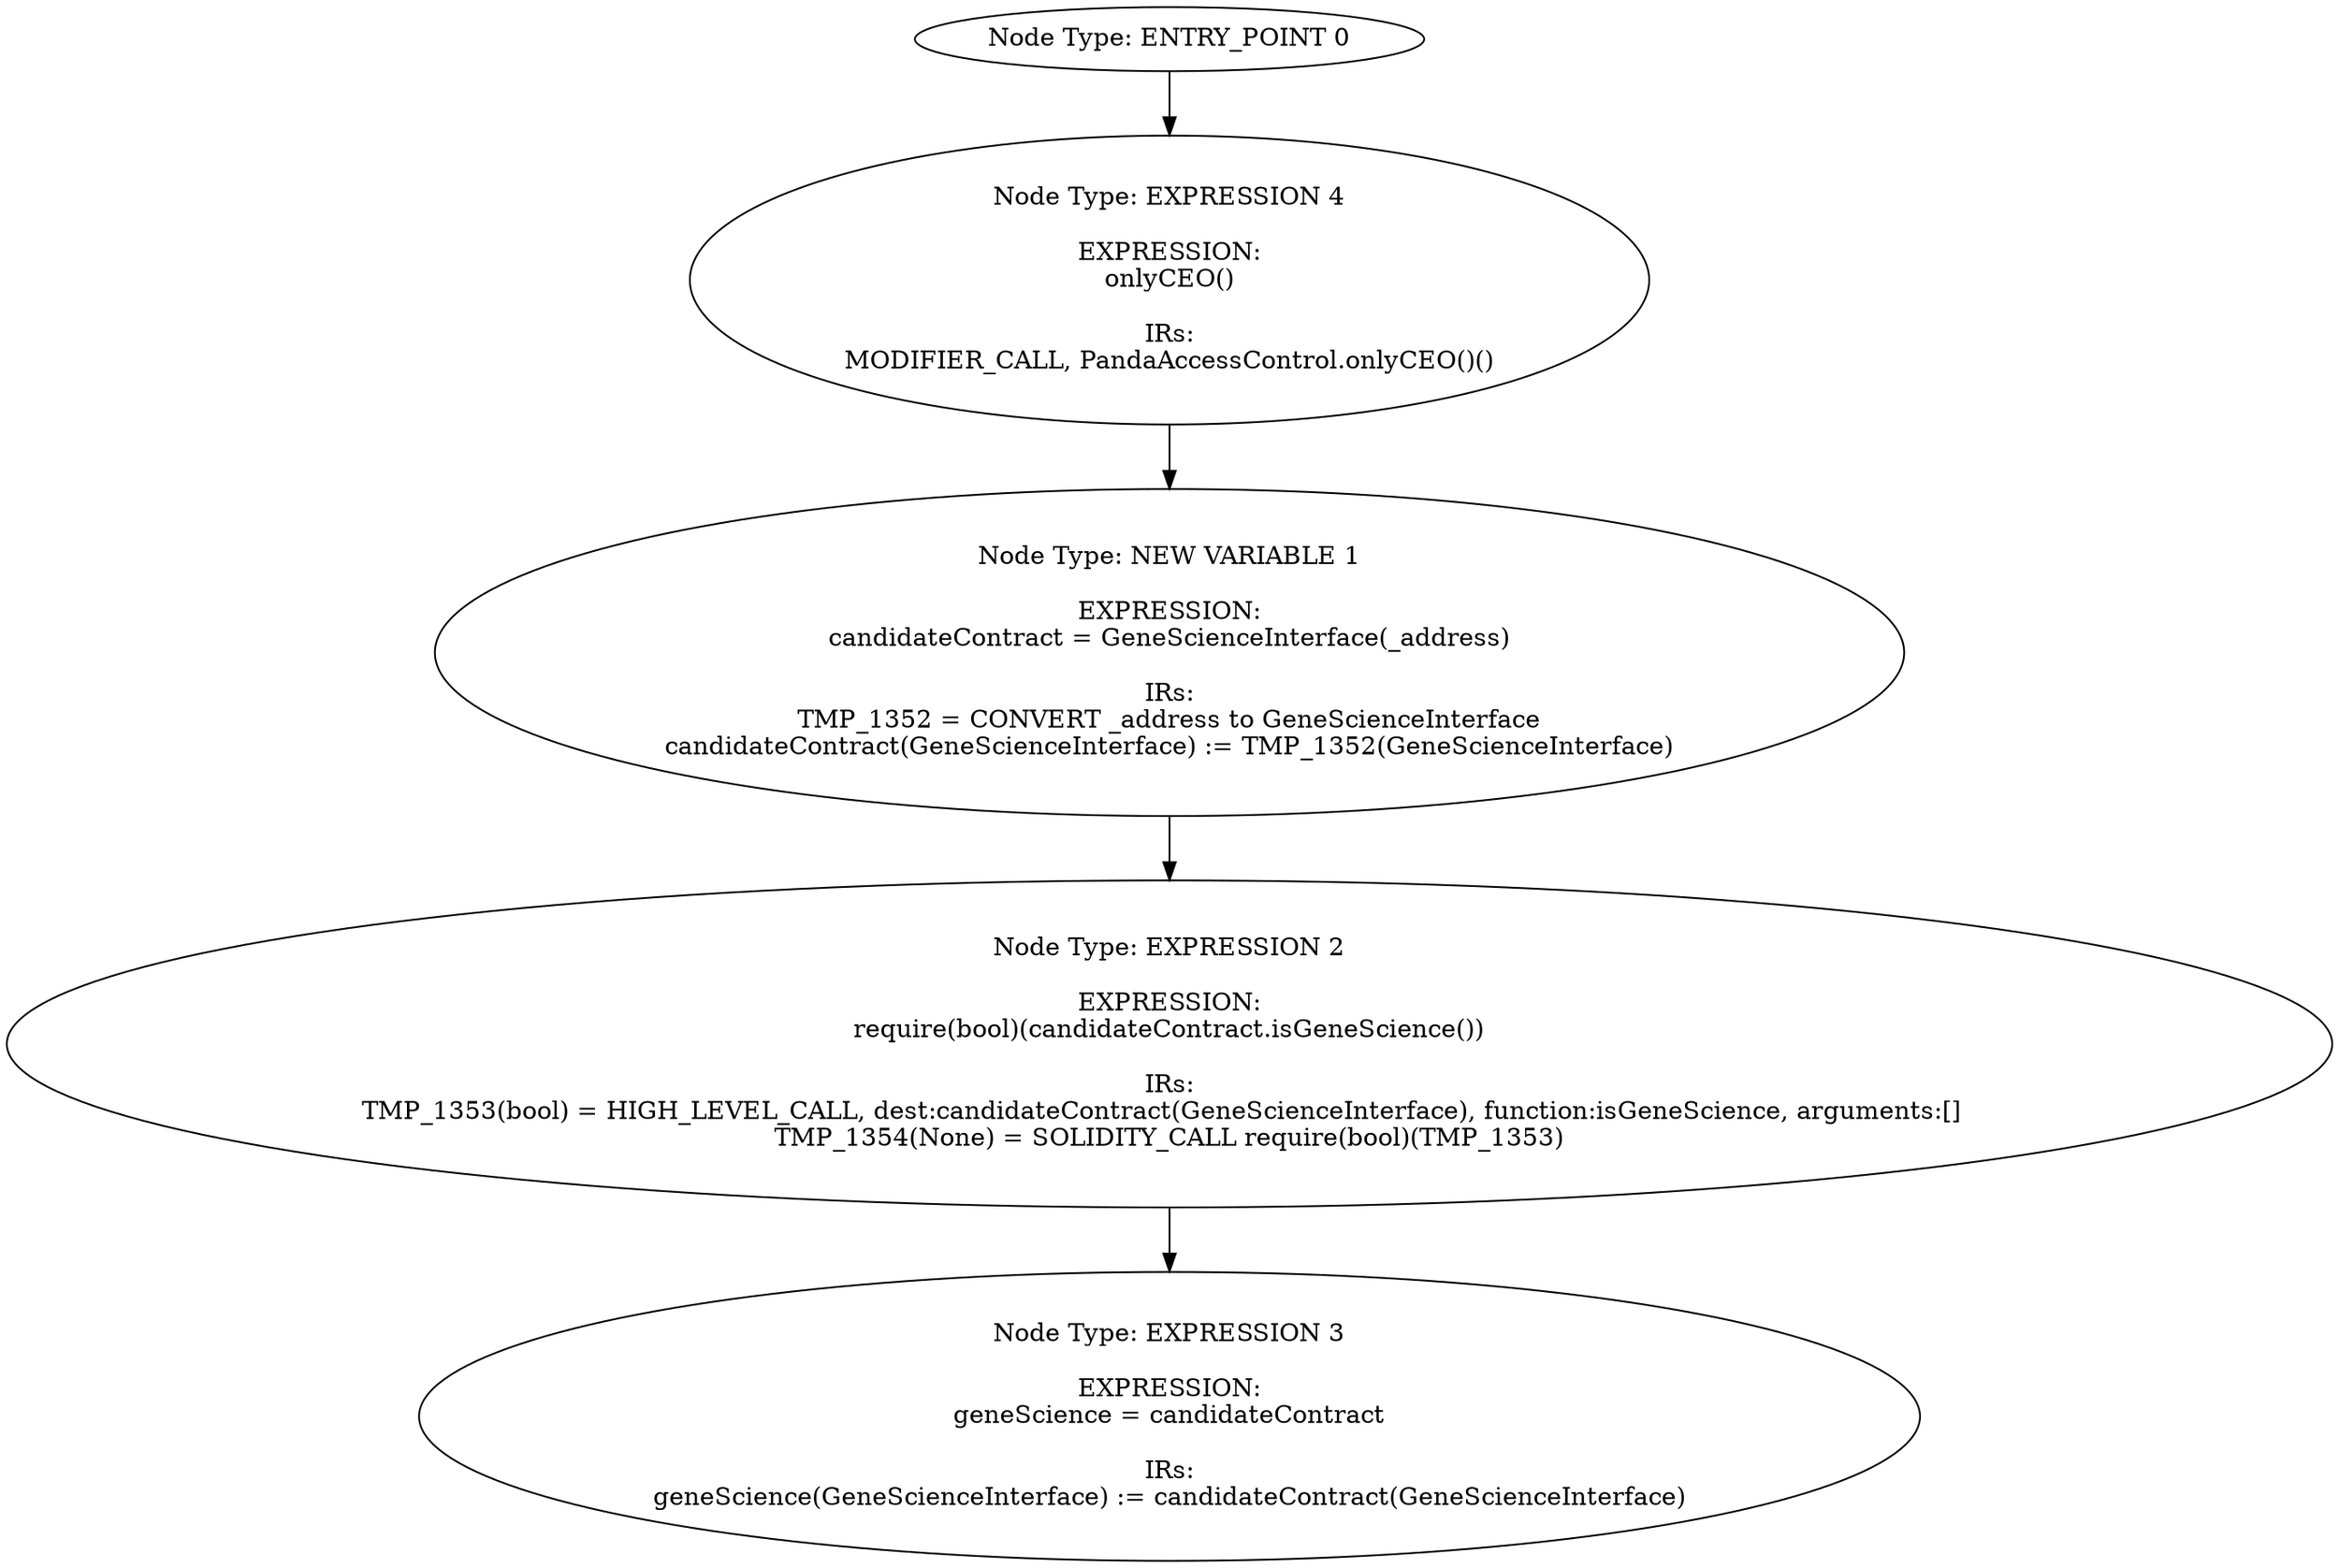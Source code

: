 digraph{
0[label="Node Type: ENTRY_POINT 0
"];
0->4;
1[label="Node Type: NEW VARIABLE 1

EXPRESSION:
candidateContract = GeneScienceInterface(_address)

IRs:
TMP_1352 = CONVERT _address to GeneScienceInterface
candidateContract(GeneScienceInterface) := TMP_1352(GeneScienceInterface)"];
1->2;
2[label="Node Type: EXPRESSION 2

EXPRESSION:
require(bool)(candidateContract.isGeneScience())

IRs:
TMP_1353(bool) = HIGH_LEVEL_CALL, dest:candidateContract(GeneScienceInterface), function:isGeneScience, arguments:[]  
TMP_1354(None) = SOLIDITY_CALL require(bool)(TMP_1353)"];
2->3;
3[label="Node Type: EXPRESSION 3

EXPRESSION:
geneScience = candidateContract

IRs:
geneScience(GeneScienceInterface) := candidateContract(GeneScienceInterface)"];
4[label="Node Type: EXPRESSION 4

EXPRESSION:
onlyCEO()

IRs:
MODIFIER_CALL, PandaAccessControl.onlyCEO()()"];
4->1;
}
